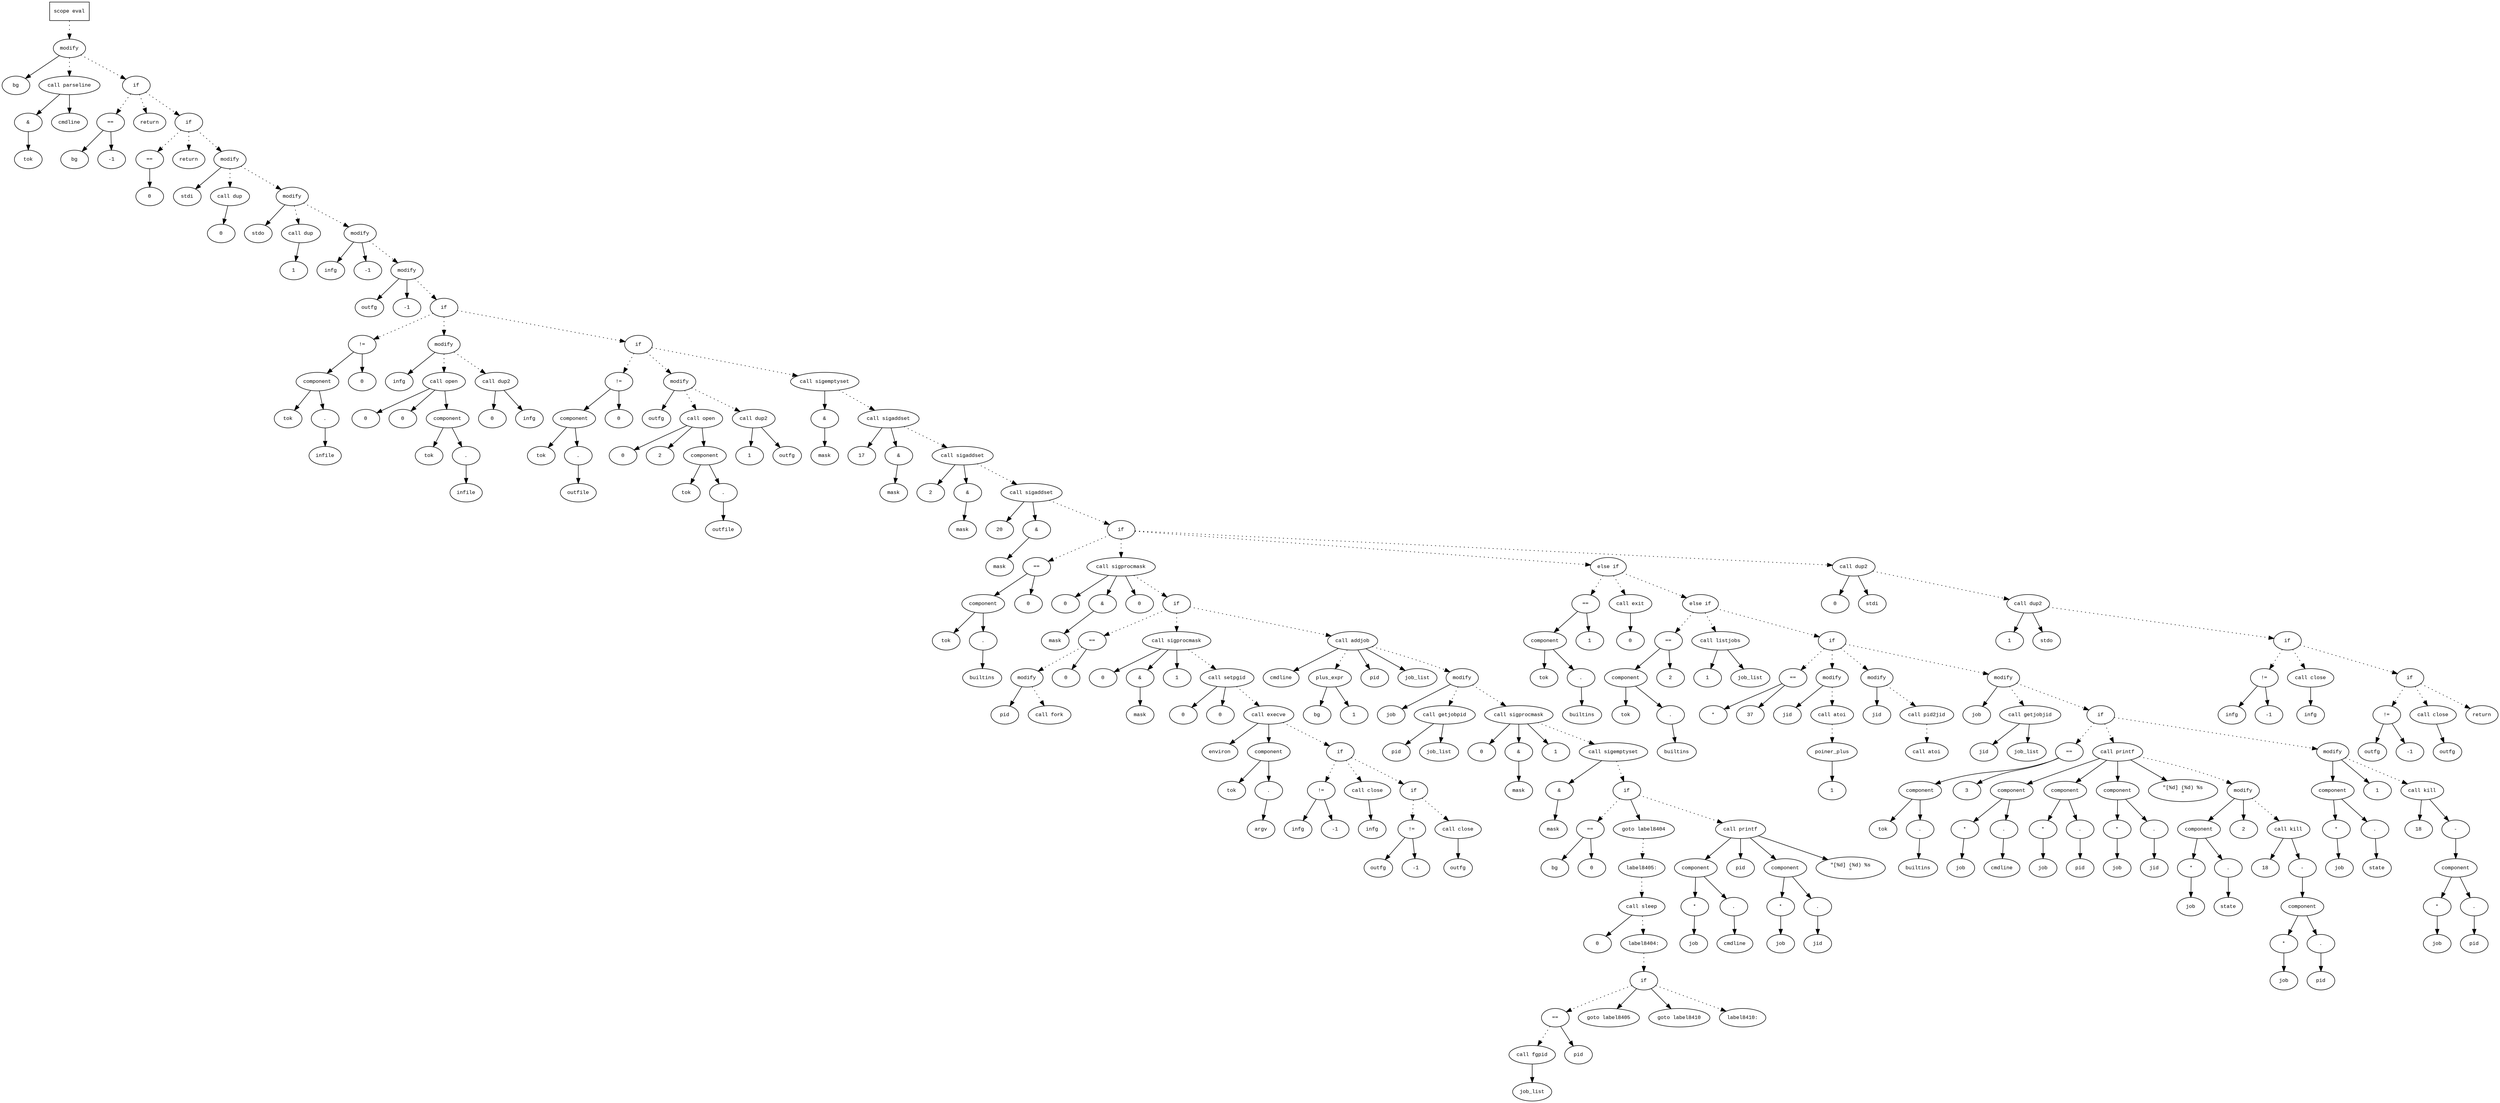 digraph AST {
  graph [fontname="Times New Roman",fontsize=10];
  node  [fontname="Courier New",fontsize=10];
  edge  [fontname="Times New Roman",fontsize=10];

  node1 [label="scope eval",shape=box];
  node2 [label="modify",shape=ellipse];
  node3 [label="bg",shape=ellipse];
  node2 -> node3;
  node4 [label="call parseline",shape=ellipse];
  node5 [label="&",shape=ellipse];
  node4 -> node5;
  node6 [label="tok",shape=ellipse];
  node5 -> node6;
  node7 [label="cmdline",shape=ellipse];
  node4 -> node7;
  node2 -> node4 [style=dotted];
  node1 -> node2 [style=dotted];
  node8 [label="if",shape=ellipse];
  node2 -> node8 [style=dotted];
  node9 [label="==",shape=ellipse];
  node10 [label="bg",shape=ellipse];
  node9 -> node10;
  node11 [label="-1",shape=ellipse];
  node9 -> node11;
  node8 -> node9 [style=dotted];
  node12 [label="return",shape=ellipse];
  node8 -> node12 [style=dotted];
  node13 [label="if",shape=ellipse];
  node8 -> node13 [style=dotted];
  node14 [label="==",shape=ellipse];
  node15 [label="0",shape=ellipse];
  node14 -> node15;
  node13 -> node14 [style=dotted];
  node16 [label="return",shape=ellipse];
  node13 -> node16 [style=dotted];
  node17 [label="modify",shape=ellipse];
  node18 [label="stdi",shape=ellipse];
  node17 -> node18;
  node19 [label="call dup",shape=ellipse];
  node20 [label="0",shape=ellipse];
  node19 -> node20;
  node17 -> node19 [style=dotted];
  node13 -> node17 [style=dotted];
  node21 [label="modify",shape=ellipse];
  node22 [label="stdo",shape=ellipse];
  node21 -> node22;
  node23 [label="call dup",shape=ellipse];
  node24 [label="1",shape=ellipse];
  node23 -> node24;
  node21 -> node23 [style=dotted];
  node17 -> node21 [style=dotted];
  node25 [label="modify",shape=ellipse];
  node26 [label="infg",shape=ellipse];
  node25 -> node26;
  node27 [label="-1",shape=ellipse];
  node25 -> node27;
  node21 -> node25 [style=dotted];
  node28 [label="modify",shape=ellipse];
  node29 [label="outfg",shape=ellipse];
  node28 -> node29;
  node30 [label="-1",shape=ellipse];
  node28 -> node30;
  node25 -> node28 [style=dotted];
  node31 [label="if",shape=ellipse];
  node28 -> node31 [style=dotted];
  node32 [label="!=",shape=ellipse];
  node33 [label="component",shape=ellipse];
  node32 -> node33;
  node34 [label="tok",shape=ellipse];
  node33 -> node34;
  node35 [label=".",shape=ellipse];
  node33 -> node35;
  node36 [label="infile",shape=ellipse];
  node35 -> node36;
  node37 [label="0",shape=ellipse];
  node32 -> node37;
  node31 -> node32 [style=dotted];
  node38 [label="modify",shape=ellipse];
  node39 [label="infg",shape=ellipse];
  node38 -> node39;
  node40 [label="call open",shape=ellipse];
  node41 [label="0",shape=ellipse];
  node40 -> node41;
  node42 [label="0",shape=ellipse];
  node40 -> node42;
  node43 [label="component",shape=ellipse];
  node40 -> node43;
  node44 [label="tok",shape=ellipse];
  node43 -> node44;
  node45 [label=".",shape=ellipse];
  node43 -> node45;
  node46 [label="infile",shape=ellipse];
  node45 -> node46;
  node38 -> node40 [style=dotted];
  node31 -> node38 [style=dotted];
  node47 [label="call dup2",shape=ellipse];
  node48 [label="0",shape=ellipse];
  node47 -> node48;
  node49 [label="infg",shape=ellipse];
  node47 -> node49;
  node38 -> node47 [style=dotted];
  node50 [label="if",shape=ellipse];
  node31 -> node50 [style=dotted];
  node51 [label="!=",shape=ellipse];
  node52 [label="component",shape=ellipse];
  node51 -> node52;
  node53 [label="tok",shape=ellipse];
  node52 -> node53;
  node54 [label=".",shape=ellipse];
  node52 -> node54;
  node55 [label="outfile",shape=ellipse];
  node54 -> node55;
  node56 [label="0",shape=ellipse];
  node51 -> node56;
  node50 -> node51 [style=dotted];
  node57 [label="modify",shape=ellipse];
  node58 [label="outfg",shape=ellipse];
  node57 -> node58;
  node59 [label="call open",shape=ellipse];
  node60 [label="0",shape=ellipse];
  node59 -> node60;
  node61 [label="2",shape=ellipse];
  node59 -> node61;
  node62 [label="component",shape=ellipse];
  node59 -> node62;
  node63 [label="tok",shape=ellipse];
  node62 -> node63;
  node64 [label=".",shape=ellipse];
  node62 -> node64;
  node65 [label="outfile",shape=ellipse];
  node64 -> node65;
  node57 -> node59 [style=dotted];
  node50 -> node57 [style=dotted];
  node66 [label="call dup2",shape=ellipse];
  node67 [label="1",shape=ellipse];
  node66 -> node67;
  node68 [label="outfg",shape=ellipse];
  node66 -> node68;
  node57 -> node66 [style=dotted];
  node69 [label="call sigemptyset",shape=ellipse];
  node70 [label="&",shape=ellipse];
  node69 -> node70;
  node71 [label="mask",shape=ellipse];
  node70 -> node71;
  node50 -> node69 [style=dotted];
  node72 [label="call sigaddset",shape=ellipse];
  node73 [label="17",shape=ellipse];
  node72 -> node73;
  node74 [label="&",shape=ellipse];
  node72 -> node74;
  node75 [label="mask",shape=ellipse];
  node74 -> node75;
  node69 -> node72 [style=dotted];
  node76 [label="call sigaddset",shape=ellipse];
  node77 [label="2",shape=ellipse];
  node76 -> node77;
  node78 [label="&",shape=ellipse];
  node76 -> node78;
  node79 [label="mask",shape=ellipse];
  node78 -> node79;
  node72 -> node76 [style=dotted];
  node80 [label="call sigaddset",shape=ellipse];
  node81 [label="20",shape=ellipse];
  node80 -> node81;
  node82 [label="&",shape=ellipse];
  node80 -> node82;
  node83 [label="mask",shape=ellipse];
  node82 -> node83;
  node76 -> node80 [style=dotted];
  node84 [label="if",shape=ellipse];
  node80 -> node84 [style=dotted];
  node85 [label="==",shape=ellipse];
  node86 [label="component",shape=ellipse];
  node85 -> node86;
  node87 [label="tok",shape=ellipse];
  node86 -> node87;
  node88 [label=".",shape=ellipse];
  node86 -> node88;
  node89 [label="builtins",shape=ellipse];
  node88 -> node89;
  node90 [label="0",shape=ellipse];
  node85 -> node90;
  node84 -> node85 [style=dotted];
  node91 [label="call sigprocmask",shape=ellipse];
  node92 [label="0",shape=ellipse];
  node91 -> node92;
  node93 [label="&",shape=ellipse];
  node91 -> node93;
  node94 [label="mask",shape=ellipse];
  node93 -> node94;
  node95 [label="0",shape=ellipse];
  node91 -> node95;
  node84 -> node91 [style=dotted];
  node96 [label="if",shape=ellipse];
  node91 -> node96 [style=dotted];
  node97 [label="==",shape=ellipse];
  node98 [label="modify",shape=ellipse];
  node99 [label="pid",shape=ellipse];
  node98 -> node99;
  node100 [label="call fork",shape=ellipse];
  node98 -> node100 [style=dotted];
  node97 -> node98 [style=dotted];
  node101 [label="0",shape=ellipse];
  node97 -> node101;
  node96 -> node97 [style=dotted];
  node102 [label="call sigprocmask",shape=ellipse];
  node103 [label="0",shape=ellipse];
  node102 -> node103;
  node104 [label="&",shape=ellipse];
  node102 -> node104;
  node105 [label="mask",shape=ellipse];
  node104 -> node105;
  node106 [label="1",shape=ellipse];
  node102 -> node106;
  node96 -> node102 [style=dotted];
  node107 [label="call setpgid",shape=ellipse];
  node108 [label="0",shape=ellipse];
  node107 -> node108;
  node109 [label="0",shape=ellipse];
  node107 -> node109;
  node102 -> node107 [style=dotted];
  node110 [label="call execve",shape=ellipse];
  node111 [label="environ",shape=ellipse];
  node110 -> node111;
  node112 [label="component",shape=ellipse];
  node110 -> node112;
  node113 [label="tok",shape=ellipse];
  node112 -> node113;
  node114 [label=".",shape=ellipse];
  node112 -> node114;
  node115 [label="argv",shape=ellipse];
  node114 -> node115;
  node107 -> node110 [style=dotted];
  node116 [label="if",shape=ellipse];
  node110 -> node116 [style=dotted];
  node117 [label="!=",shape=ellipse];
  node118 [label="infg",shape=ellipse];
  node117 -> node118;
  node119 [label="-1",shape=ellipse];
  node117 -> node119;
  node116 -> node117 [style=dotted];
  node120 [label="call close",shape=ellipse];
  node121 [label="infg",shape=ellipse];
  node120 -> node121;
  node116 -> node120 [style=dotted];
  node122 [label="if",shape=ellipse];
  node116 -> node122 [style=dotted];
  node123 [label="!=",shape=ellipse];
  node124 [label="outfg",shape=ellipse];
  node123 -> node124;
  node125 [label="-1",shape=ellipse];
  node123 -> node125;
  node122 -> node123 [style=dotted];
  node126 [label="call close",shape=ellipse];
  node127 [label="outfg",shape=ellipse];
  node126 -> node127;
  node122 -> node126 [style=dotted];
  node128 [label="call addjob",shape=ellipse];
  node129 [label="cmdline",shape=ellipse];
  node128 -> node129;
  node130 [label="plus_expr",shape=ellipse];
  node131 [label="bg",shape=ellipse];
  node130 -> node131;
  node132 [label="1",shape=ellipse];
  node130 -> node132;
  node128 -> node130 [style=dotted];
  node133 [label="pid",shape=ellipse];
  node128 -> node133;
  node134 [label="job_list",shape=ellipse];
  node128 -> node134;
  node96 -> node128 [style=dotted];
  node135 [label="modify",shape=ellipse];
  node136 [label="job",shape=ellipse];
  node135 -> node136;
  node137 [label="call getjobpid",shape=ellipse];
  node138 [label="pid",shape=ellipse];
  node137 -> node138;
  node139 [label="job_list",shape=ellipse];
  node137 -> node139;
  node135 -> node137 [style=dotted];
  node128 -> node135 [style=dotted];
  node140 [label="call sigprocmask",shape=ellipse];
  node141 [label="0",shape=ellipse];
  node140 -> node141;
  node142 [label="&",shape=ellipse];
  node140 -> node142;
  node143 [label="mask",shape=ellipse];
  node142 -> node143;
  node144 [label="1",shape=ellipse];
  node140 -> node144;
  node135 -> node140 [style=dotted];
  node145 [label="call sigemptyset",shape=ellipse];
  node146 [label="&",shape=ellipse];
  node145 -> node146;
  node147 [label="mask",shape=ellipse];
  node146 -> node147;
  node140 -> node145 [style=dotted];
  node148 [label="if",shape=ellipse];
  node145 -> node148 [style=dotted];
  node149 [label="==",shape=ellipse];
  node150 [label="bg",shape=ellipse];
  node149 -> node150;
  node151 [label="0",shape=ellipse];
  node149 -> node151;
  node148 -> node149 [style=dotted];
  node152 [label="goto label8404",shape=ellipse];
  node148 -> node152;
  node153 [label="label8405:",shape=ellipse];
  node152 -> node153 [style=dotted];
  node154 [label="call sleep",shape=ellipse];
  node155 [label="0",shape=ellipse];
  node154 -> node155;
  node153 -> node154 [style=dotted];
  node156 [label="label8404:",shape=ellipse];
  node154 -> node156 [style=dotted];
  node157 [label="if",shape=ellipse];
  node156 -> node157 [style=dotted];
  node158 [label="==",shape=ellipse];
  node159 [label="call fgpid",shape=ellipse];
  node160 [label="job_list",shape=ellipse];
  node159 -> node160;
  node158 -> node159 [style=dotted];
  node161 [label="pid",shape=ellipse];
  node158 -> node161;
  node157 -> node158 [style=dotted];
  node162 [label="goto label8405",shape=ellipse];
  node157 -> node162;
  node163 [label="goto label8410",shape=ellipse];
  node157 -> node163;
  node164 [label="label8410:",shape=ellipse];
  node157 -> node164 [style=dotted];
  node165 [label="call printf",shape=ellipse];
  node166 [label="component",shape=ellipse];
  node165 -> node166;
  node167 [label="*",shape=ellipse];
  node168 [label="job",shape=ellipse];
  node167 -> node168;
  node166 -> node167;
  node169 [label=".",shape=ellipse];
  node166 -> node169;
  node170 [label="cmdline",shape=ellipse];
  node169 -> node170;
  node171 [label="pid",shape=ellipse];
  node165 -> node171;
  node172 [label="component",shape=ellipse];
  node165 -> node172;
  node173 [label="*",shape=ellipse];
  node174 [label="job",shape=ellipse];
  node173 -> node174;
  node172 -> node173;
  node175 [label=".",shape=ellipse];
  node172 -> node175;
  node176 [label="jid",shape=ellipse];
  node175 -> node176;
  node177 [label="\"[%d] (%d) %s
\"",shape=ellipse];
  node165 -> node177;
  node148 -> node165 [style=dotted];
  node178 [label="else if",shape=ellipse];
  node84 -> node178 [style=dotted];
  node179 [label="==",shape=ellipse];
  node180 [label="component",shape=ellipse];
  node179 -> node180;
  node181 [label="tok",shape=ellipse];
  node180 -> node181;
  node182 [label=".",shape=ellipse];
  node180 -> node182;
  node183 [label="builtins",shape=ellipse];
  node182 -> node183;
  node184 [label="1",shape=ellipse];
  node179 -> node184;
  node178 -> node179 [style=dotted];
  node185 [label="call exit",shape=ellipse];
  node186 [label="0",shape=ellipse];
  node185 -> node186;
  node178 -> node185 [style=dotted];
  node187 [label="else if",shape=ellipse];
  node178 -> node187 [style=dotted];
  node188 [label="==",shape=ellipse];
  node189 [label="component",shape=ellipse];
  node188 -> node189;
  node190 [label="tok",shape=ellipse];
  node189 -> node190;
  node191 [label=".",shape=ellipse];
  node189 -> node191;
  node192 [label="builtins",shape=ellipse];
  node191 -> node192;
  node193 [label="2",shape=ellipse];
  node188 -> node193;
  node187 -> node188 [style=dotted];
  node194 [label="call listjobs",shape=ellipse];
  node195 [label="1",shape=ellipse];
  node194 -> node195;
  node196 [label="job_list",shape=ellipse];
  node194 -> node196;
  node187 -> node194 [style=dotted];
  node197 [label="if",shape=ellipse];
  node187 -> node197 [style=dotted];
  node198 [label="==",shape=ellipse];
  node199 [label="*",shape=ellipse];
  node198 -> node199;
  node200 [label="37",shape=ellipse];
  node198 -> node200;
  node197 -> node198 [style=dotted];
  node201 [label="modify",shape=ellipse];
  node202 [label="jid",shape=ellipse];
  node201 -> node202;
  node203 [label="call atoi",shape=ellipse];
  node204 [label="poiner_plus",shape=ellipse];
  node205 [label="1",shape=ellipse];
  node204 -> node205;
  node203 -> node204 [style=dotted];
  node201 -> node203 [style=dotted];
  node197 -> node201 [style=dotted];
  node206 [label="modify",shape=ellipse];
  node207 [label="jid",shape=ellipse];
  node206 -> node207;
  node208 [label="call pid2jid",shape=ellipse];
  node209 [label="call atoi",shape=ellipse];
  node208 -> node209 [style=dotted];
  node206 -> node208 [style=dotted];
  node197 -> node206 [style=dotted];
  node210 [label="modify",shape=ellipse];
  node211 [label="job",shape=ellipse];
  node210 -> node211;
  node212 [label="call getjobjid",shape=ellipse];
  node213 [label="jid",shape=ellipse];
  node212 -> node213;
  node214 [label="job_list",shape=ellipse];
  node212 -> node214;
  node210 -> node212 [style=dotted];
  node197 -> node210 [style=dotted];
  node215 [label="if",shape=ellipse];
  node210 -> node215 [style=dotted];
  node216 [label="==",shape=ellipse];
  node217 [label="component",shape=ellipse];
  node216 -> node217;
  node218 [label="tok",shape=ellipse];
  node217 -> node218;
  node219 [label=".",shape=ellipse];
  node217 -> node219;
  node220 [label="builtins",shape=ellipse];
  node219 -> node220;
  node221 [label="3",shape=ellipse];
  node216 -> node221;
  node215 -> node216 [style=dotted];
  node222 [label="call printf",shape=ellipse];
  node223 [label="component",shape=ellipse];
  node222 -> node223;
  node224 [label="*",shape=ellipse];
  node225 [label="job",shape=ellipse];
  node224 -> node225;
  node223 -> node224;
  node226 [label=".",shape=ellipse];
  node223 -> node226;
  node227 [label="cmdline",shape=ellipse];
  node226 -> node227;
  node228 [label="component",shape=ellipse];
  node222 -> node228;
  node229 [label="*",shape=ellipse];
  node230 [label="job",shape=ellipse];
  node229 -> node230;
  node228 -> node229;
  node231 [label=".",shape=ellipse];
  node228 -> node231;
  node232 [label="pid",shape=ellipse];
  node231 -> node232;
  node233 [label="component",shape=ellipse];
  node222 -> node233;
  node234 [label="*",shape=ellipse];
  node235 [label="job",shape=ellipse];
  node234 -> node235;
  node233 -> node234;
  node236 [label=".",shape=ellipse];
  node233 -> node236;
  node237 [label="jid",shape=ellipse];
  node236 -> node237;
  node238 [label="\"[%d] (%d) %s
\"",shape=ellipse];
  node222 -> node238;
  node215 -> node222 [style=dotted];
  node239 [label="modify",shape=ellipse];
  node240 [label="component",shape=ellipse];
  node239 -> node240;
  node241 [label="*",shape=ellipse];
  node242 [label="job",shape=ellipse];
  node241 -> node242;
  node240 -> node241;
  node243 [label=".",shape=ellipse];
  node240 -> node243;
  node244 [label="state",shape=ellipse];
  node243 -> node244;
  node245 [label="2",shape=ellipse];
  node239 -> node245;
  node222 -> node239 [style=dotted];
  node246 [label="call kill",shape=ellipse];
  node247 [label="18",shape=ellipse];
  node246 -> node247;
  node248 [label="-",shape=ellipse];
  node249 [label="component",shape=ellipse];
  node248 -> node249;
  node250 [label="*",shape=ellipse];
  node251 [label="job",shape=ellipse];
  node250 -> node251;
  node249 -> node250;
  node252 [label=".",shape=ellipse];
  node249 -> node252;
  node253 [label="pid",shape=ellipse];
  node252 -> node253;
  node246 -> node248;
  node239 -> node246 [style=dotted];
  node254 [label="modify",shape=ellipse];
  node255 [label="component",shape=ellipse];
  node254 -> node255;
  node256 [label="*",shape=ellipse];
  node257 [label="job",shape=ellipse];
  node256 -> node257;
  node255 -> node256;
  node258 [label=".",shape=ellipse];
  node255 -> node258;
  node259 [label="state",shape=ellipse];
  node258 -> node259;
  node260 [label="1",shape=ellipse];
  node254 -> node260;
  node215 -> node254 [style=dotted];
  node261 [label="call kill",shape=ellipse];
  node262 [label="18",shape=ellipse];
  node261 -> node262;
  node263 [label="-",shape=ellipse];
  node264 [label="component",shape=ellipse];
  node263 -> node264;
  node265 [label="*",shape=ellipse];
  node266 [label="job",shape=ellipse];
  node265 -> node266;
  node264 -> node265;
  node267 [label=".",shape=ellipse];
  node264 -> node267;
  node268 [label="pid",shape=ellipse];
  node267 -> node268;
  node261 -> node263;
  node254 -> node261 [style=dotted];
  node269 [label="call dup2",shape=ellipse];
  node270 [label="0",shape=ellipse];
  node269 -> node270;
  node271 [label="stdi",shape=ellipse];
  node269 -> node271;
  node84 -> node269 [style=dotted];
  node272 [label="call dup2",shape=ellipse];
  node273 [label="1",shape=ellipse];
  node272 -> node273;
  node274 [label="stdo",shape=ellipse];
  node272 -> node274;
  node269 -> node272 [style=dotted];
  node275 [label="if",shape=ellipse];
  node272 -> node275 [style=dotted];
  node276 [label="!=",shape=ellipse];
  node277 [label="infg",shape=ellipse];
  node276 -> node277;
  node278 [label="-1",shape=ellipse];
  node276 -> node278;
  node275 -> node276 [style=dotted];
  node279 [label="call close",shape=ellipse];
  node280 [label="infg",shape=ellipse];
  node279 -> node280;
  node275 -> node279 [style=dotted];
  node281 [label="if",shape=ellipse];
  node275 -> node281 [style=dotted];
  node282 [label="!=",shape=ellipse];
  node283 [label="outfg",shape=ellipse];
  node282 -> node283;
  node284 [label="-1",shape=ellipse];
  node282 -> node284;
  node281 -> node282 [style=dotted];
  node285 [label="call close",shape=ellipse];
  node286 [label="outfg",shape=ellipse];
  node285 -> node286;
  node281 -> node285 [style=dotted];
  node287 [label="return",shape=ellipse];
  node281 -> node287 [style=dotted];
} 
